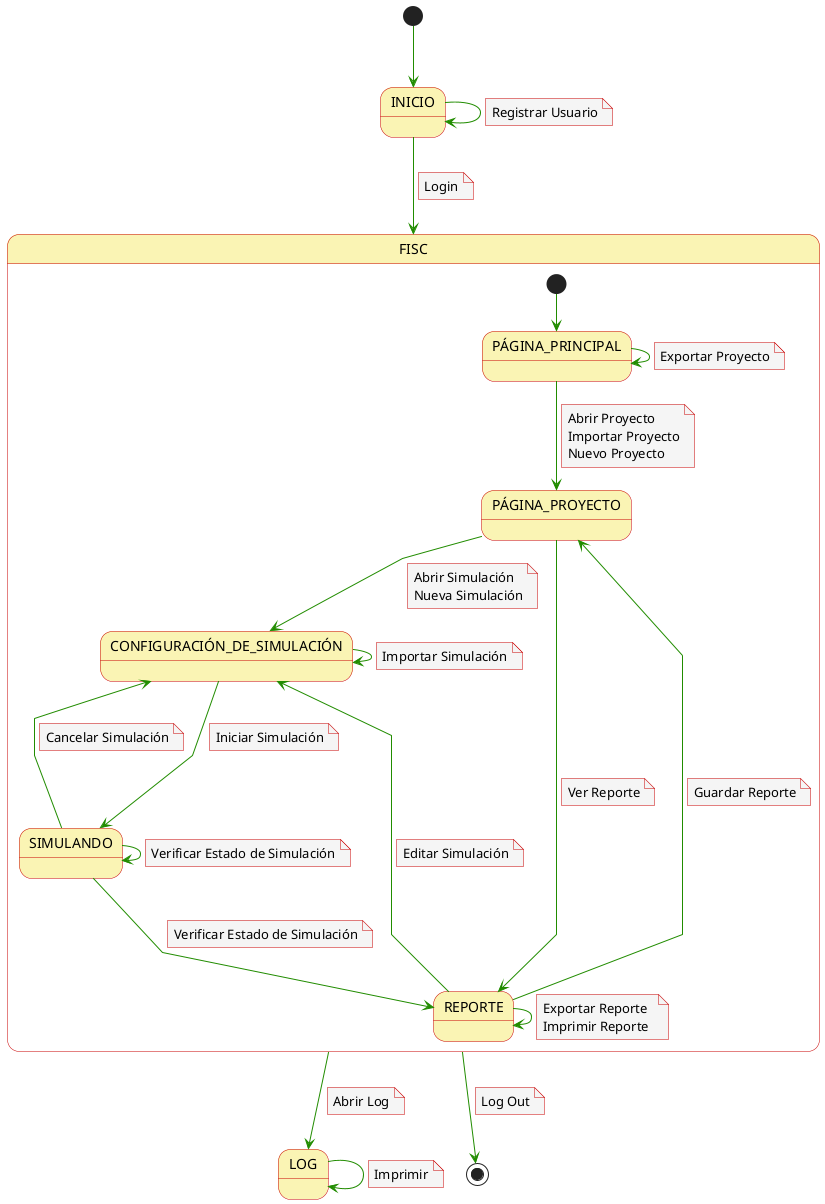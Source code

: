 @startuml
skinparam noteBackgroundColor #f5f5f5
skinparam noteBorderColor #c90000
skinparam arrowColor #218c00
skinparam stateBackgroundColor #faf4b4
skinparam stateBorderColor #c90000
skinparam linetype polyline
skinparam arrowThickness 1

[*] --> INICIO

INICIO-d-> FISC 
note on link
  Login
end note
INICIO-d-> INICIO
note on link
  Registrar Usuario
end note

State FISC {
[*] --> PÁGINA_PRINCIPAL

PÁGINA_PRINCIPAL-d-> PÁGINA_PROYECTO
note on link
  Abrir Proyecto 
  Importar Proyecto
  Nuevo Proyecto 
end note 

PÁGINA_PRINCIPAL-d-> PÁGINA_PRINCIPAL
note on link
  Exportar Proyecto
end note 
 
PÁGINA_PROYECTO-d-> CONFIGURACIÓN_DE_SIMULACIÓN
note on link
  Abrir Simulación
  Nueva Simulación
end note 
PÁGINA_PROYECTO---> REPORTE
note on link
  Ver Reporte
end note 

CONFIGURACIÓN_DE_SIMULACIÓN-d-> SIMULANDO
note on link
  Iniciar Simulación
end note 
CONFIGURACIÓN_DE_SIMULACIÓN-d-> CONFIGURACIÓN_DE_SIMULACIÓN
note on link
  Importar Simulación
end note  

SIMULANDO---> CONFIGURACIÓN_DE_SIMULACIÓN
note on link
  Cancelar Simulación
end note 
SIMULANDO---> SIMULANDO
note on link
  Verificar Estado de Simulación
end note 
SIMULANDO---> REPORTE
note on link
  Verificar Estado de Simulación
end note 

REPORTE-d-> REPORTE
note on link
  Exportar Reporte  
  Imprimir Reporte
end note 
REPORTE-d-> PÁGINA_PROYECTO
note on link
  Guardar Reporte
end note 
REPORTE-d-> CONFIGURACIÓN_DE_SIMULACIÓN
note on link
  Editar Simulación
end note 
}

LOG---> LOG
note on link
  Imprimir
end note 
FISC -d-> LOG
note on link
  Abrir Log
end note 
FISC --> [*]
note on link
  Log Out
end note 

@enduml